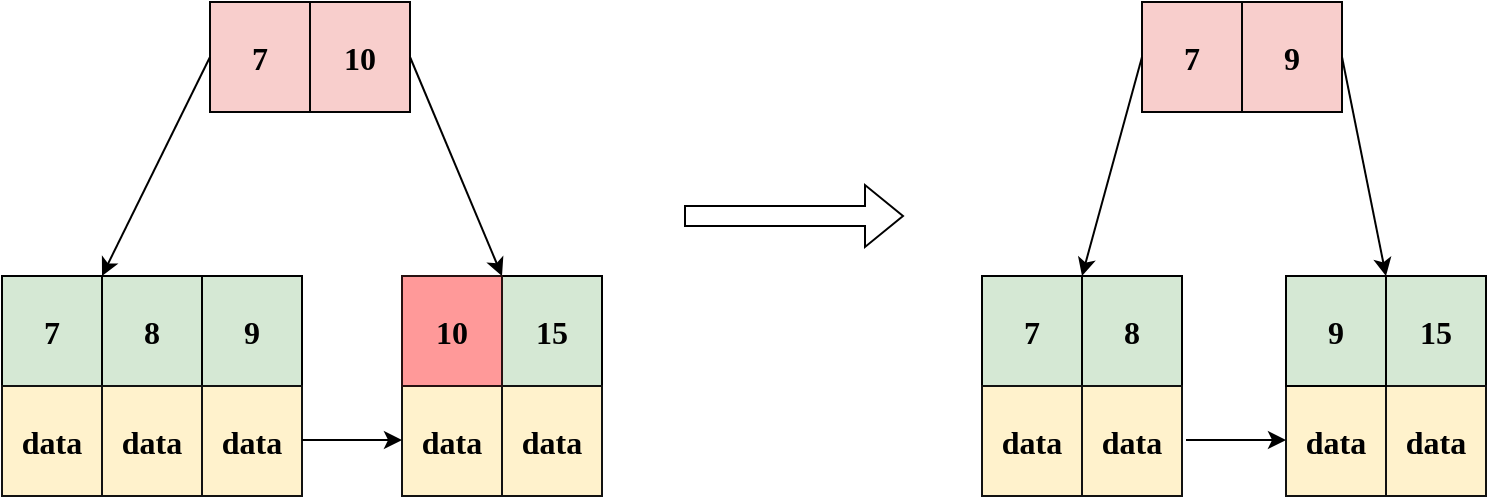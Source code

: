 <mxfile version="21.2.8" type="device">
  <diagram name="Page-1" id="G8zUkWH1zO-NME-5j4UN">
    <mxGraphModel dx="1100" dy="803" grid="1" gridSize="10" guides="1" tooltips="1" connect="1" arrows="1" fold="1" page="1" pageScale="1" pageWidth="827" pageHeight="1169" math="0" shadow="0">
      <root>
        <mxCell id="0" />
        <mxCell id="1" parent="0" />
        <mxCell id="S-mwotM_cn-dGgrq2116-1" value="&lt;b&gt;&lt;font face=&quot;Verdana&quot; style=&quot;font-size: 16px;&quot;&gt;7&lt;/font&gt;&lt;/b&gt;" style="rounded=0;whiteSpace=wrap;html=1;fillColor=#f8cecc;strokeColor=#030303;" parent="1" vertex="1">
          <mxGeometry x="104" y="593" width="50" height="55" as="geometry" />
        </mxCell>
        <mxCell id="S-mwotM_cn-dGgrq2116-2" value="&lt;b&gt;&lt;font face=&quot;Verdana&quot; style=&quot;font-size: 16px;&quot;&gt;10&lt;/font&gt;&lt;/b&gt;" style="rounded=0;whiteSpace=wrap;html=1;fillColor=#f8cecc;strokeColor=#030303;" parent="1" vertex="1">
          <mxGeometry x="154" y="593" width="50" height="55" as="geometry" />
        </mxCell>
        <mxCell id="S-mwotM_cn-dGgrq2116-7" value="&lt;b&gt;&lt;font face=&quot;Verdana&quot; style=&quot;font-size: 16px;&quot;&gt;7&lt;/font&gt;&lt;/b&gt;" style="rounded=0;whiteSpace=wrap;html=1;fillColor=#d5e8d4;strokeColor=#000000;" parent="1" vertex="1">
          <mxGeometry y="730" width="50" height="55" as="geometry" />
        </mxCell>
        <mxCell id="S-mwotM_cn-dGgrq2116-8" value="&lt;b&gt;&lt;font face=&quot;Verdana&quot; style=&quot;font-size: 16px;&quot;&gt;data&lt;/font&gt;&lt;/b&gt;" style="rounded=0;whiteSpace=wrap;html=1;fillColor=#fff2cc;strokeColor=#121211;" parent="1" vertex="1">
          <mxGeometry y="785" width="50" height="55" as="geometry" />
        </mxCell>
        <mxCell id="S-mwotM_cn-dGgrq2116-15" value="&lt;b&gt;&lt;font face=&quot;Verdana&quot; style=&quot;font-size: 16px;&quot;&gt;8&lt;/font&gt;&lt;/b&gt;" style="rounded=0;whiteSpace=wrap;html=1;fillColor=#d5e8d4;strokeColor=#000000;" parent="1" vertex="1">
          <mxGeometry x="50" y="730" width="50" height="55" as="geometry" />
        </mxCell>
        <mxCell id="S-mwotM_cn-dGgrq2116-16" value="&lt;b&gt;&lt;font face=&quot;Verdana&quot; style=&quot;font-size: 16px;&quot;&gt;data&lt;/font&gt;&lt;/b&gt;" style="rounded=0;whiteSpace=wrap;html=1;fillColor=#fff2cc;strokeColor=#121211;" parent="1" vertex="1">
          <mxGeometry x="50" y="785" width="50" height="55" as="geometry" />
        </mxCell>
        <mxCell id="S-mwotM_cn-dGgrq2116-17" value="&lt;font face=&quot;Verdana&quot;&gt;&lt;span style=&quot;font-size: 16px;&quot;&gt;&lt;b&gt;9&lt;/b&gt;&lt;/span&gt;&lt;/font&gt;" style="rounded=0;whiteSpace=wrap;html=1;fillColor=#d5e8d4;strokeColor=#000000;" parent="1" vertex="1">
          <mxGeometry x="100" y="730" width="50" height="55" as="geometry" />
        </mxCell>
        <mxCell id="S-mwotM_cn-dGgrq2116-18" value="&lt;b&gt;&lt;font face=&quot;Verdana&quot; style=&quot;font-size: 16px;&quot;&gt;data&lt;/font&gt;&lt;/b&gt;" style="rounded=0;whiteSpace=wrap;html=1;fillColor=#fff2cc;strokeColor=#121211;" parent="1" vertex="1">
          <mxGeometry x="100" y="785" width="50" height="55" as="geometry" />
        </mxCell>
        <mxCell id="S-mwotM_cn-dGgrq2116-20" value="&lt;b&gt;&lt;font face=&quot;Verdana&quot; style=&quot;font-size: 16px;&quot;&gt;data&lt;/font&gt;&lt;/b&gt;" style="rounded=0;whiteSpace=wrap;html=1;fillColor=#fff2cc;strokeColor=#121211;" parent="1" vertex="1">
          <mxGeometry x="200" y="785" width="50" height="55" as="geometry" />
        </mxCell>
        <mxCell id="S-mwotM_cn-dGgrq2116-21" value="&lt;b&gt;&lt;font face=&quot;Verdana&quot; style=&quot;font-size: 16px;&quot;&gt;15&lt;/font&gt;&lt;/b&gt;" style="rounded=0;whiteSpace=wrap;html=1;fillColor=#d5e8d4;strokeColor=#000000;" parent="1" vertex="1">
          <mxGeometry x="250" y="730" width="50" height="55" as="geometry" />
        </mxCell>
        <mxCell id="S-mwotM_cn-dGgrq2116-22" value="&lt;b&gt;&lt;font face=&quot;Verdana&quot; style=&quot;font-size: 16px;&quot;&gt;data&lt;/font&gt;&lt;/b&gt;" style="rounded=0;whiteSpace=wrap;html=1;fillColor=#fff2cc;strokeColor=#121211;" parent="1" vertex="1">
          <mxGeometry x="250" y="785" width="50" height="55" as="geometry" />
        </mxCell>
        <mxCell id="S-mwotM_cn-dGgrq2116-26" value="" style="endArrow=classic;html=1;rounded=0;exitX=0;exitY=0.5;exitDx=0;exitDy=0;entryX=1;entryY=0;entryDx=0;entryDy=0;" parent="1" source="S-mwotM_cn-dGgrq2116-1" target="S-mwotM_cn-dGgrq2116-7" edge="1">
          <mxGeometry width="50" height="50" relative="1" as="geometry">
            <mxPoint x="460" y="750" as="sourcePoint" />
            <mxPoint x="510" y="700" as="targetPoint" />
          </mxGeometry>
        </mxCell>
        <mxCell id="S-mwotM_cn-dGgrq2116-27" value="" style="endArrow=classic;html=1;rounded=0;exitX=1;exitY=0.5;exitDx=0;exitDy=0;entryX=0;entryY=0;entryDx=0;entryDy=0;" parent="1" source="S-mwotM_cn-dGgrq2116-2" target="S-mwotM_cn-dGgrq2116-21" edge="1">
          <mxGeometry width="50" height="50" relative="1" as="geometry">
            <mxPoint x="460" y="750" as="sourcePoint" />
            <mxPoint x="510" y="700" as="targetPoint" />
          </mxGeometry>
        </mxCell>
        <mxCell id="S-mwotM_cn-dGgrq2116-28" value="" style="shape=flexArrow;endArrow=classic;html=1;rounded=0;strokeWidth=1;" parent="1" edge="1">
          <mxGeometry width="50" height="50" relative="1" as="geometry">
            <mxPoint x="341" y="700" as="sourcePoint" />
            <mxPoint x="451" y="700" as="targetPoint" />
          </mxGeometry>
        </mxCell>
        <mxCell id="pxex9ywGjvc4ZNXBWNHF-6" value="" style="endArrow=classic;html=1;rounded=0;exitX=1;exitY=0.5;exitDx=0;exitDy=0;entryX=0;entryY=0.5;entryDx=0;entryDy=0;" parent="1" edge="1">
          <mxGeometry width="50" height="50" relative="1" as="geometry">
            <mxPoint x="150" y="812" as="sourcePoint" />
            <mxPoint x="200" y="812" as="targetPoint" />
          </mxGeometry>
        </mxCell>
        <mxCell id="dv7cY0MFIBRBBZbbvNXh-1" value="&lt;b&gt;&lt;font color=&quot;#000000&quot; face=&quot;Verdana&quot; style=&quot;font-size: 16px;&quot;&gt;10&lt;/font&gt;&lt;/b&gt;" style="rounded=0;whiteSpace=wrap;html=1;fillColor=#FF9999;strokeColor=#271111;fontColor=#ffffff;" vertex="1" parent="1">
          <mxGeometry x="200" y="730" width="50" height="55" as="geometry" />
        </mxCell>
        <mxCell id="dv7cY0MFIBRBBZbbvNXh-2" value="&lt;b&gt;&lt;font face=&quot;Verdana&quot; style=&quot;font-size: 16px;&quot;&gt;7&lt;/font&gt;&lt;/b&gt;" style="rounded=0;whiteSpace=wrap;html=1;fillColor=#f8cecc;strokeColor=#030303;" vertex="1" parent="1">
          <mxGeometry x="570" y="593" width="50" height="55" as="geometry" />
        </mxCell>
        <mxCell id="dv7cY0MFIBRBBZbbvNXh-3" value="&lt;b&gt;&lt;font face=&quot;Verdana&quot; style=&quot;font-size: 16px;&quot;&gt;9&lt;/font&gt;&lt;/b&gt;" style="rounded=0;whiteSpace=wrap;html=1;fillColor=#f8cecc;strokeColor=#030303;" vertex="1" parent="1">
          <mxGeometry x="620" y="593" width="50" height="55" as="geometry" />
        </mxCell>
        <mxCell id="dv7cY0MFIBRBBZbbvNXh-4" value="&lt;b&gt;&lt;font face=&quot;Verdana&quot; style=&quot;font-size: 16px;&quot;&gt;7&lt;/font&gt;&lt;/b&gt;" style="rounded=0;whiteSpace=wrap;html=1;fillColor=#d5e8d4;strokeColor=#000000;" vertex="1" parent="1">
          <mxGeometry x="490" y="730" width="50" height="55" as="geometry" />
        </mxCell>
        <mxCell id="dv7cY0MFIBRBBZbbvNXh-5" value="&lt;b&gt;&lt;font face=&quot;Verdana&quot; style=&quot;font-size: 16px;&quot;&gt;data&lt;/font&gt;&lt;/b&gt;" style="rounded=0;whiteSpace=wrap;html=1;fillColor=#fff2cc;strokeColor=#121211;" vertex="1" parent="1">
          <mxGeometry x="490" y="785" width="50" height="55" as="geometry" />
        </mxCell>
        <mxCell id="dv7cY0MFIBRBBZbbvNXh-6" value="&lt;b&gt;&lt;font face=&quot;Verdana&quot; style=&quot;font-size: 16px;&quot;&gt;8&lt;/font&gt;&lt;/b&gt;" style="rounded=0;whiteSpace=wrap;html=1;fillColor=#d5e8d4;strokeColor=#000000;" vertex="1" parent="1">
          <mxGeometry x="540" y="730" width="50" height="55" as="geometry" />
        </mxCell>
        <mxCell id="dv7cY0MFIBRBBZbbvNXh-7" value="&lt;b&gt;&lt;font face=&quot;Verdana&quot; style=&quot;font-size: 16px;&quot;&gt;data&lt;/font&gt;&lt;/b&gt;" style="rounded=0;whiteSpace=wrap;html=1;fillColor=#fff2cc;strokeColor=#121211;" vertex="1" parent="1">
          <mxGeometry x="540" y="785" width="50" height="55" as="geometry" />
        </mxCell>
        <mxCell id="dv7cY0MFIBRBBZbbvNXh-10" value="&lt;b&gt;&lt;font face=&quot;Verdana&quot; style=&quot;font-size: 16px;&quot;&gt;data&lt;/font&gt;&lt;/b&gt;" style="rounded=0;whiteSpace=wrap;html=1;fillColor=#fff2cc;strokeColor=#121211;" vertex="1" parent="1">
          <mxGeometry x="642" y="785" width="50" height="55" as="geometry" />
        </mxCell>
        <mxCell id="dv7cY0MFIBRBBZbbvNXh-11" value="&lt;b&gt;&lt;font face=&quot;Verdana&quot; style=&quot;font-size: 16px;&quot;&gt;15&lt;/font&gt;&lt;/b&gt;" style="rounded=0;whiteSpace=wrap;html=1;fillColor=#d5e8d4;strokeColor=#000000;" vertex="1" parent="1">
          <mxGeometry x="692" y="730" width="50" height="55" as="geometry" />
        </mxCell>
        <mxCell id="dv7cY0MFIBRBBZbbvNXh-12" value="&lt;b&gt;&lt;font face=&quot;Verdana&quot; style=&quot;font-size: 16px;&quot;&gt;data&lt;/font&gt;&lt;/b&gt;" style="rounded=0;whiteSpace=wrap;html=1;fillColor=#fff2cc;strokeColor=#121211;" vertex="1" parent="1">
          <mxGeometry x="692" y="785" width="50" height="55" as="geometry" />
        </mxCell>
        <mxCell id="dv7cY0MFIBRBBZbbvNXh-13" value="" style="endArrow=classic;html=1;rounded=0;exitX=0;exitY=0.5;exitDx=0;exitDy=0;entryX=1;entryY=0;entryDx=0;entryDy=0;" edge="1" parent="1" source="dv7cY0MFIBRBBZbbvNXh-2" target="dv7cY0MFIBRBBZbbvNXh-4">
          <mxGeometry width="50" height="50" relative="1" as="geometry">
            <mxPoint x="950" y="750" as="sourcePoint" />
            <mxPoint x="1000" y="700" as="targetPoint" />
          </mxGeometry>
        </mxCell>
        <mxCell id="dv7cY0MFIBRBBZbbvNXh-14" value="" style="endArrow=classic;html=1;rounded=0;exitX=1;exitY=0.5;exitDx=0;exitDy=0;entryX=0;entryY=0;entryDx=0;entryDy=0;" edge="1" parent="1" source="dv7cY0MFIBRBBZbbvNXh-3" target="dv7cY0MFIBRBBZbbvNXh-11">
          <mxGeometry width="50" height="50" relative="1" as="geometry">
            <mxPoint x="950" y="750" as="sourcePoint" />
            <mxPoint x="1000" y="700" as="targetPoint" />
          </mxGeometry>
        </mxCell>
        <mxCell id="dv7cY0MFIBRBBZbbvNXh-15" value="" style="endArrow=classic;html=1;rounded=0;exitX=1;exitY=0.5;exitDx=0;exitDy=0;entryX=0;entryY=0.5;entryDx=0;entryDy=0;" edge="1" parent="1">
          <mxGeometry width="50" height="50" relative="1" as="geometry">
            <mxPoint x="592" y="812" as="sourcePoint" />
            <mxPoint x="642" y="812" as="targetPoint" />
          </mxGeometry>
        </mxCell>
        <mxCell id="dv7cY0MFIBRBBZbbvNXh-17" value="&lt;b&gt;&lt;font face=&quot;Verdana&quot; style=&quot;font-size: 16px;&quot;&gt;9&lt;/font&gt;&lt;/b&gt;" style="rounded=0;whiteSpace=wrap;html=1;fillColor=#d5e8d4;strokeColor=#000000;" vertex="1" parent="1">
          <mxGeometry x="642" y="730" width="50" height="55" as="geometry" />
        </mxCell>
      </root>
    </mxGraphModel>
  </diagram>
</mxfile>
